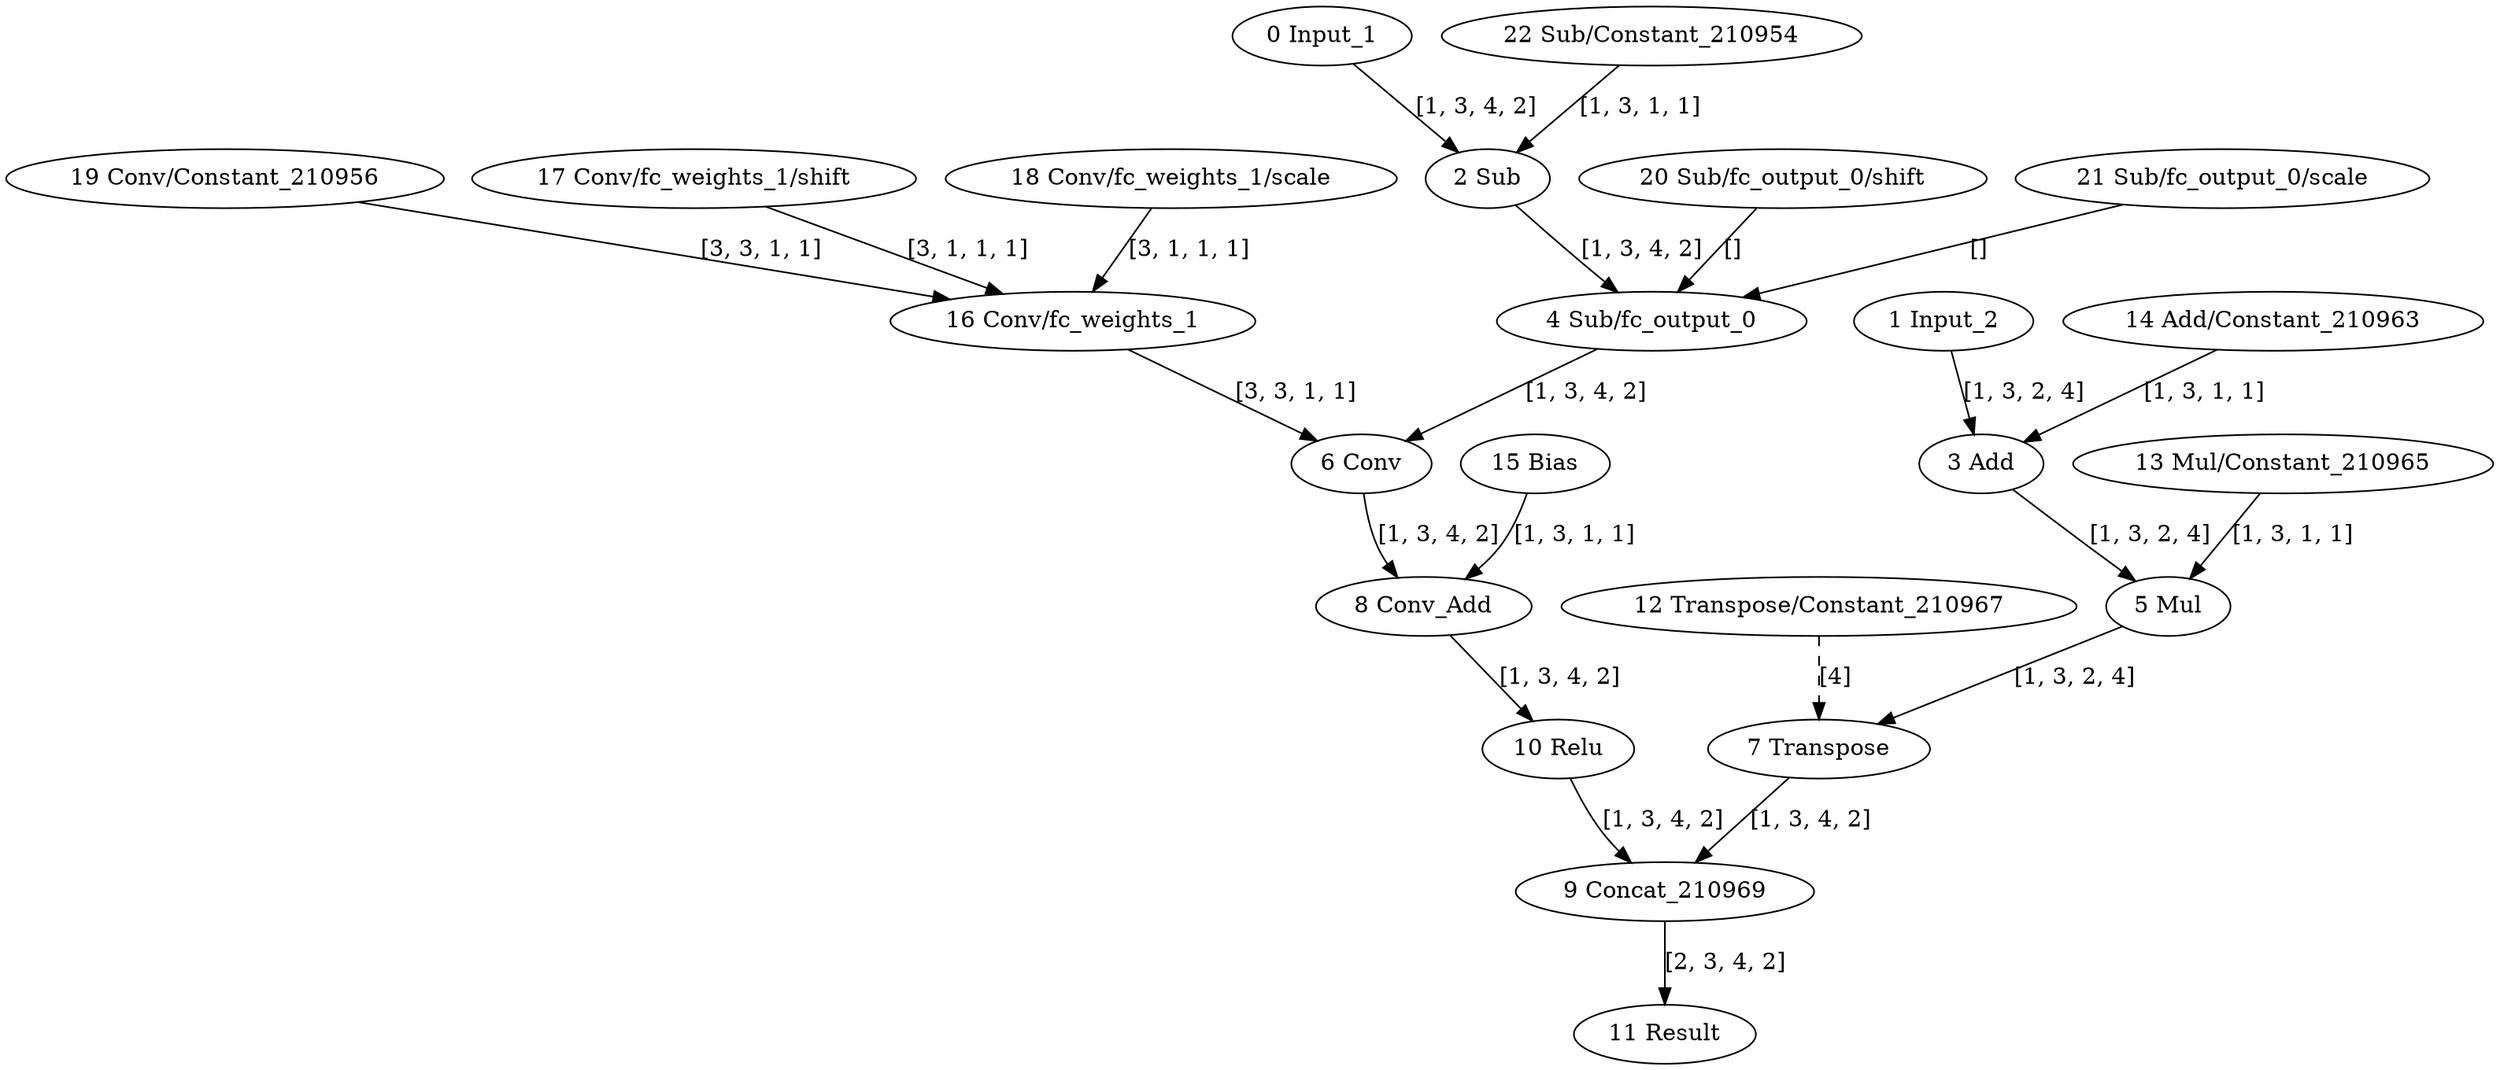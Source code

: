 strict digraph  {
"0 Input_1" [id=0, type=Parameter];
"1 Input_2" [id=1, type=Parameter];
"2 Sub" [id=2, type=Subtract];
"3 Add" [id=3, type=Add];
"4 Sub/fc_output_0" [id=4, type=FakeConvert];
"5 Mul" [id=5, type=Multiply];
"6 Conv" [id=6, type=Convolution];
"7 Transpose" [id=7, type=Transpose];
"8 Conv_Add" [id=8, type=Add];
"9 Concat_210969" [id=9, type=Concat];
"10 Relu" [id=10, type=Relu];
"11 Result" [id=11, type=Result];
"12 Transpose/Constant_210967" [id=12, type=Constant];
"13 Mul/Constant_210965" [id=13, type=Constant];
"14 Add/Constant_210963" [id=14, type=Constant];
"15 Bias" [id=15, type=Constant];
"16 Conv/fc_weights_1" [id=16, type=FakeConvert];
"17 Conv/fc_weights_1/shift" [id=17, type=Constant];
"18 Conv/fc_weights_1/scale" [id=18, type=Constant];
"19 Conv/Constant_210956" [id=19, type=Constant];
"20 Sub/fc_output_0/shift" [id=20, type=Constant];
"21 Sub/fc_output_0/scale" [id=21, type=Constant];
"22 Sub/Constant_210954" [id=22, type=Constant];
"0 Input_1" -> "2 Sub"  [label="[1, 3, 4, 2]", style=solid];
"1 Input_2" -> "3 Add"  [label="[1, 3, 2, 4]", style=solid];
"2 Sub" -> "4 Sub/fc_output_0"  [label="[1, 3, 4, 2]", style=solid];
"3 Add" -> "5 Mul"  [label="[1, 3, 2, 4]", style=solid];
"4 Sub/fc_output_0" -> "6 Conv"  [label="[1, 3, 4, 2]", style=solid];
"5 Mul" -> "7 Transpose"  [label="[1, 3, 2, 4]", style=solid];
"6 Conv" -> "8 Conv_Add"  [label="[1, 3, 4, 2]", style=solid];
"7 Transpose" -> "9 Concat_210969"  [label="[1, 3, 4, 2]", style=solid];
"8 Conv_Add" -> "10 Relu"  [label="[1, 3, 4, 2]", style=solid];
"9 Concat_210969" -> "11 Result"  [label="[2, 3, 4, 2]", style=solid];
"10 Relu" -> "9 Concat_210969"  [label="[1, 3, 4, 2]", style=solid];
"12 Transpose/Constant_210967" -> "7 Transpose"  [label="[4]", style=dashed];
"13 Mul/Constant_210965" -> "5 Mul"  [label="[1, 3, 1, 1]", style=solid];
"14 Add/Constant_210963" -> "3 Add"  [label="[1, 3, 1, 1]", style=solid];
"15 Bias" -> "8 Conv_Add"  [label="[1, 3, 1, 1]", style=solid];
"16 Conv/fc_weights_1" -> "6 Conv"  [label="[3, 3, 1, 1]", style=solid];
"17 Conv/fc_weights_1/shift" -> "16 Conv/fc_weights_1"  [label="[3, 1, 1, 1]", style=solid];
"18 Conv/fc_weights_1/scale" -> "16 Conv/fc_weights_1"  [label="[3, 1, 1, 1]", style=solid];
"19 Conv/Constant_210956" -> "16 Conv/fc_weights_1"  [label="[3, 3, 1, 1]", style=solid];
"20 Sub/fc_output_0/shift" -> "4 Sub/fc_output_0"  [label="[]", style=solid];
"21 Sub/fc_output_0/scale" -> "4 Sub/fc_output_0"  [label="[]", style=solid];
"22 Sub/Constant_210954" -> "2 Sub"  [label="[1, 3, 1, 1]", style=solid];
}
